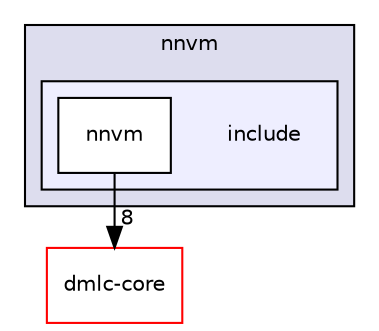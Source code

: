 digraph "/work/mxnet/3rdparty/tvm/nnvm/include" {
  compound=true
  node [ fontsize="10", fontname="Helvetica"];
  edge [ labelfontsize="10", labelfontname="Helvetica"];
  subgraph clusterdir_59ab2d7405f48271a817356d16f4868c {
    graph [ bgcolor="#ddddee", pencolor="black", label="nnvm" fontname="Helvetica", fontsize="10", URL="dir_59ab2d7405f48271a817356d16f4868c.html"]
  subgraph clusterdir_564b1b3930cee8f0cd6786ede046ff35 {
    graph [ bgcolor="#eeeeff", pencolor="black", label="" URL="dir_564b1b3930cee8f0cd6786ede046ff35.html"];
    dir_564b1b3930cee8f0cd6786ede046ff35 [shape=plaintext label="include"];
    dir_aadb892b7c99db7e2c3fc68a6c967545 [shape=box label="nnvm" color="black" fillcolor="white" style="filled" URL="dir_aadb892b7c99db7e2c3fc68a6c967545.html"];
  }
  }
  dir_82e31a22178767beedddc7597fd1ecb6 [shape=box label="dmlc-core" fillcolor="white" style="filled" color="red" URL="dir_82e31a22178767beedddc7597fd1ecb6.html"];
  dir_aadb892b7c99db7e2c3fc68a6c967545->dir_82e31a22178767beedddc7597fd1ecb6 [headlabel="8", labeldistance=1.5 headhref="dir_000014_000004.html"];
}
